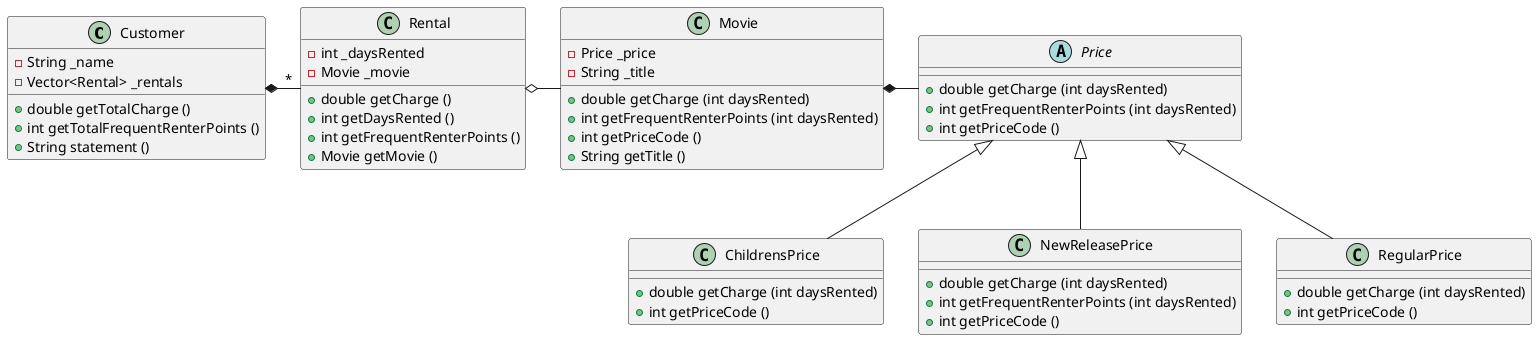 @startuml
Customer *- "*" Rental
Rental o- Movie
Movie *- Price
Price ^-- ChildrensPrice
Price ^-- NewReleasePrice
Price ^-- RegularPrice

class Customer {
    - String _name
    - Vector<Rental> _rentals
    + double getTotalCharge ()
    + int getTotalFrequentRenterPoints ()
    + String statement ()
    }

class Rental {
    - int _daysRented
    - Movie _movie
    + double getCharge ()
    + int getDaysRented ()
    + int getFrequentRenterPoints ()
    + Movie getMovie ()
    }

class Movie {
    - Price _price
    - String _title
    + double getCharge (int daysRented)
    + int getFrequentRenterPoints (int daysRented)
    + int getPriceCode ()
    + String getTitle ()
    }

abstract class Price {
    + double getCharge (int daysRented)
    + int getFrequentRenterPoints (int daysRented)
    + int getPriceCode ()
    }

class ChildrensPrice {
    + double getCharge (int daysRented)
    + int getPriceCode ()
    }

class NewReleasePrice {
    + double getCharge (int daysRented)
    + int getFrequentRenterPoints (int daysRented)
    + int getPriceCode ()
    }

class RegularPrice {
    + double getCharge (int daysRented)
    + int getPriceCode ()
    }

@enduml
